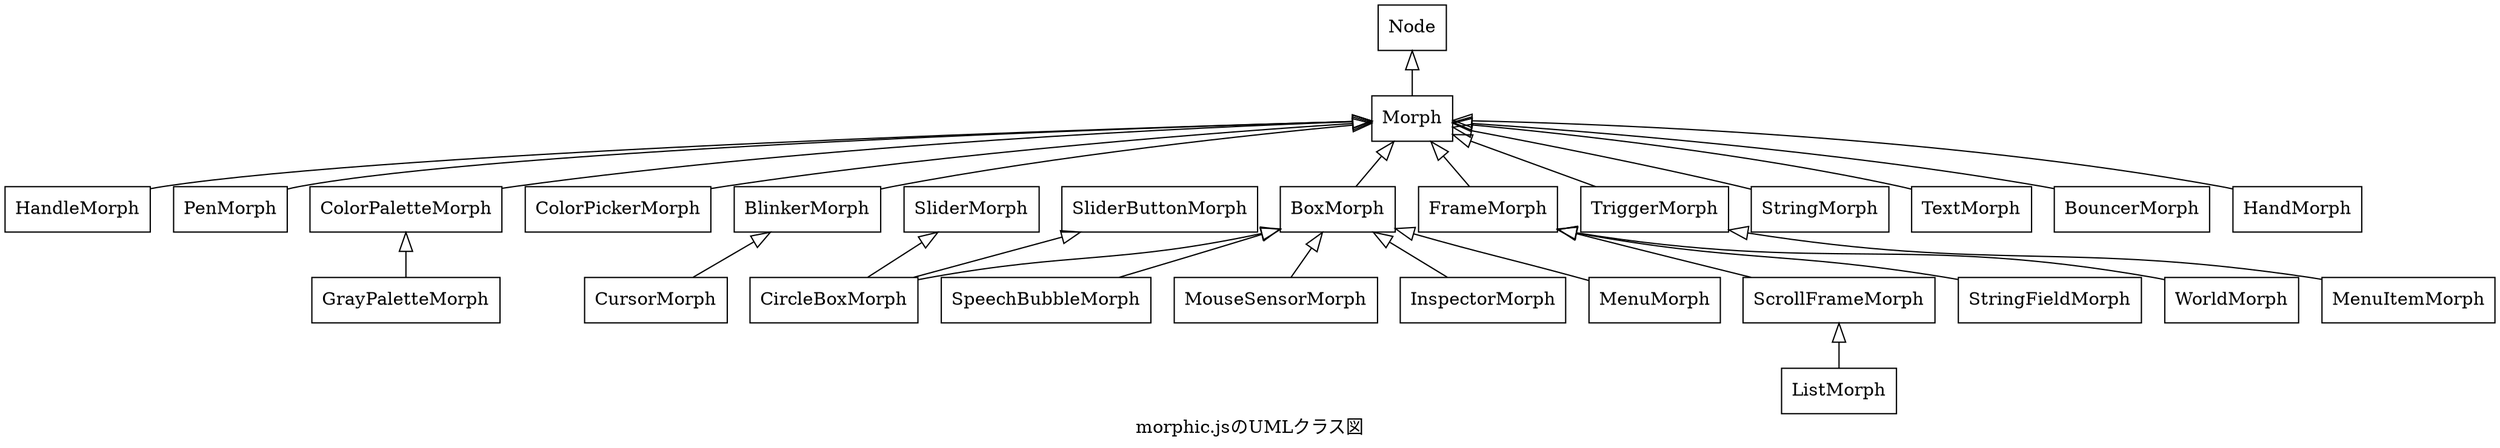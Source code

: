 digraph G{
	label="morphic.jsのUMLクラス図"
	node [shape=box];

	edge [dir=back, arrowtail=onormal, arrowsize=1.5];

	"Node" -> "Morph"
	"Morph" -> "HandleMorph"
	"Morph" -> "PenMorph"
	"Morph" -> "ColorPaletteMorph"
	"ColorPaletteMorph" -> "GrayPaletteMorph"
	"Morph" -> "ColorPickerMorph"
	"Morph" -> "BlinkerMorph"
	"BlinkerMorph" -> "CursorMorph"
	"Morph" -> "BoxMorph"
	"BoxMorph" -> "CircleBoxMorph"
	"SliderMorph" -> "CircleBoxMorph"
	"SliderButtonMorph" -> "CircleBoxMorph"
	"BoxMorph" -> "SpeechBubbleMorph"
	"BoxMorph" -> "MouseSensorMorph"
	"BoxMorph" -> "InspectorMorph"
	"BoxMorph" -> "MenuMorph"
	"Morph" -> "FrameMorph"
	"FrameMorph" -> "ScrollFrameMorph"
	"ScrollFrameMorph" -> "ListMorph"
	"FrameMorph" -> "StringFieldMorph"
	"FrameMorph" -> "WorldMorph"
	"Morph" -> "TriggerMorph"
	"TriggerMorph" -> "MenuItemMorph"
	"Morph" -> "StringMorph"
	"Morph" -> "TextMorph"
	"Morph" -> "BouncerMorph"
	"Morph" -> "HandMorph"
	
}